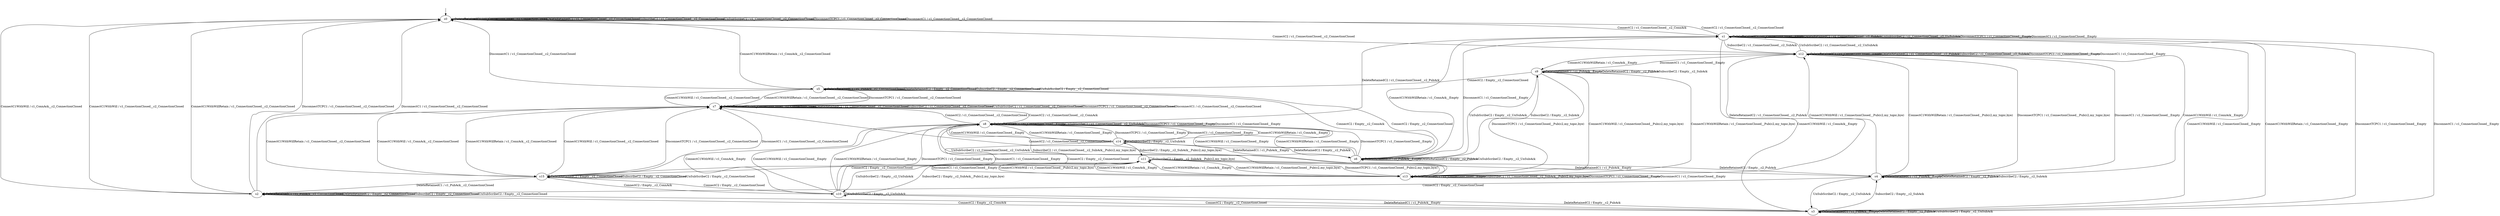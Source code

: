 digraph h4 {
s0 [label="s0"];
s1 [label="s1"];
s2 [label="s2"];
s5 [label="s5"];
s3 [label="s3"];
s6 [label="s6"];
s7 [label="s7"];
s12 [label="s12"];
s4 [label="s4"];
s8 [label="s8"];
s9 [label="s9"];
s15 [label="s15"];
s10 [label="s10"];
s13 [label="s13"];
s14 [label="s14"];
s11 [label="s11"];
s0 -> s1 [label="ConnectC2 / c1_ConnectionClosed__c2_ConnAck"];
s0 -> s2 [label="ConnectC1WithWill / c1_ConnAck__c2_ConnectionClosed"];
s0 -> s5 [label="ConnectC1WithWillRetain / c1_ConnAck__c2_ConnectionClosed"];
s0 -> s0 [label="DeleteRetainedC1 / c1_ConnectionClosed__c2_ConnectionClosed"];
s0 -> s0 [label="DeleteRetainedC2 / c1_ConnectionClosed__c2_ConnectionClosed"];
s0 -> s0 [label="SubscribeC2 / c1_ConnectionClosed__c2_ConnectionClosed"];
s0 -> s0 [label="UnSubScribeC2 / c1_ConnectionClosed__c2_ConnectionClosed"];
s0 -> s0 [label="DisconnectTCPC1 / c1_ConnectionClosed__c2_ConnectionClosed"];
s0 -> s0 [label="DisconnectC1 / c1_ConnectionClosed__c2_ConnectionClosed"];
s1 -> s0 [label="ConnectC2 / c1_ConnectionClosed__c2_ConnectionClosed"];
s1 -> s3 [label="ConnectC1WithWill / c1_ConnAck__Empty"];
s1 -> s6 [label="ConnectC1WithWillRetain / c1_ConnAck__Empty"];
s1 -> s1 [label="DeleteRetainedC1 / c1_ConnectionClosed__Empty"];
s1 -> s1 [label="DeleteRetainedC2 / c1_ConnectionClosed__c2_PubAck"];
s1 -> s12 [label="SubscribeC2 / c1_ConnectionClosed__c2_SubAck"];
s1 -> s1 [label="UnSubScribeC2 / c1_ConnectionClosed__c2_UnSubAck"];
s1 -> s1 [label="DisconnectTCPC1 / c1_ConnectionClosed__Empty"];
s1 -> s1 [label="DisconnectC1 / c1_ConnectionClosed__Empty"];
s2 -> s3 [label="ConnectC2 / Empty__c2_ConnAck"];
s2 -> s0 [label="ConnectC1WithWill / c1_ConnectionClosed__c2_ConnectionClosed"];
s2 -> s0 [label="ConnectC1WithWillRetain / c1_ConnectionClosed__c2_ConnectionClosed"];
s2 -> s2 [label="DeleteRetainedC1 / c1_PubAck__c2_ConnectionClosed"];
s2 -> s2 [label="DeleteRetainedC2 / Empty__c2_ConnectionClosed"];
s2 -> s2 [label="SubscribeC2 / Empty__c2_ConnectionClosed"];
s2 -> s2 [label="UnSubScribeC2 / Empty__c2_ConnectionClosed"];
s2 -> s0 [label="DisconnectTCPC1 / c1_ConnectionClosed__c2_ConnectionClosed"];
s2 -> s0 [label="DisconnectC1 / c1_ConnectionClosed__c2_ConnectionClosed"];
s5 -> s6 [label="ConnectC2 / Empty__c2_ConnAck"];
s5 -> s7 [label="ConnectC1WithWill / c1_ConnectionClosed__c2_ConnectionClosed"];
s5 -> s7 [label="ConnectC1WithWillRetain / c1_ConnectionClosed__c2_ConnectionClosed"];
s5 -> s5 [label="DeleteRetainedC1 / c1_PubAck__c2_ConnectionClosed"];
s5 -> s5 [label="DeleteRetainedC2 / Empty__c2_ConnectionClosed"];
s5 -> s5 [label="SubscribeC2 / Empty__c2_ConnectionClosed"];
s5 -> s5 [label="UnSubScribeC2 / Empty__c2_ConnectionClosed"];
s5 -> s7 [label="DisconnectTCPC1 / c1_ConnectionClosed__c2_ConnectionClosed"];
s5 -> s0 [label="DisconnectC1 / c1_ConnectionClosed__c2_ConnectionClosed"];
s3 -> s2 [label="ConnectC2 / Empty__c2_ConnectionClosed"];
s3 -> s1 [label="ConnectC1WithWill / c1_ConnectionClosed__Empty"];
s3 -> s1 [label="ConnectC1WithWillRetain / c1_ConnectionClosed__Empty"];
s3 -> s3 [label="DeleteRetainedC1 / c1_PubAck__Empty"];
s3 -> s3 [label="DeleteRetainedC2 / Empty__c2_PubAck"];
s3 -> s4 [label="SubscribeC2 / Empty__c2_SubAck"];
s3 -> s3 [label="UnSubScribeC2 / Empty__c2_UnSubAck"];
s3 -> s1 [label="DisconnectTCPC1 / c1_ConnectionClosed__Empty"];
s3 -> s1 [label="DisconnectC1 / c1_ConnectionClosed__Empty"];
s6 -> s5 [label="ConnectC2 / Empty__c2_ConnectionClosed"];
s6 -> s8 [label="ConnectC1WithWill / c1_ConnectionClosed__Empty"];
s6 -> s8 [label="ConnectC1WithWillRetain / c1_ConnectionClosed__Empty"];
s6 -> s6 [label="DeleteRetainedC1 / c1_PubAck__Empty"];
s6 -> s6 [label="DeleteRetainedC2 / Empty__c2_PubAck"];
s6 -> s9 [label="SubscribeC2 / Empty__c2_SubAck"];
s6 -> s6 [label="UnSubScribeC2 / Empty__c2_UnSubAck"];
s6 -> s8 [label="DisconnectTCPC1 / c1_ConnectionClosed__Empty"];
s6 -> s1 [label="DisconnectC1 / c1_ConnectionClosed__Empty"];
s7 -> s8 [label="ConnectC2 / c1_ConnectionClosed__c2_ConnAck"];
s7 -> s15 [label="ConnectC1WithWill / c1_ConnAck__c2_ConnectionClosed"];
s7 -> s15 [label="ConnectC1WithWillRetain / c1_ConnAck__c2_ConnectionClosed"];
s7 -> s7 [label="DeleteRetainedC1 / c1_ConnectionClosed__c2_ConnectionClosed"];
s7 -> s7 [label="DeleteRetainedC2 / c1_ConnectionClosed__c2_ConnectionClosed"];
s7 -> s7 [label="SubscribeC2 / c1_ConnectionClosed__c2_ConnectionClosed"];
s7 -> s7 [label="UnSubScribeC2 / c1_ConnectionClosed__c2_ConnectionClosed"];
s7 -> s7 [label="DisconnectTCPC1 / c1_ConnectionClosed__c2_ConnectionClosed"];
s7 -> s7 [label="DisconnectC1 / c1_ConnectionClosed__c2_ConnectionClosed"];
s12 -> s0 [label="ConnectC2 / c1_ConnectionClosed__c2_ConnectionClosed"];
s12 -> s4 [label="ConnectC1WithWill / c1_ConnAck__Empty"];
s12 -> s9 [label="ConnectC1WithWillRetain / c1_ConnAck__Empty"];
s12 -> s12 [label="DeleteRetainedC1 / c1_ConnectionClosed__Empty"];
s12 -> s12 [label="DeleteRetainedC2 / c1_ConnectionClosed__c2_PubAck"];
s12 -> s12 [label="SubscribeC2 / c1_ConnectionClosed__c2_SubAck"];
s12 -> s1 [label="UnSubScribeC2 / c1_ConnectionClosed__c2_UnSubAck"];
s12 -> s12 [label="DisconnectTCPC1 / c1_ConnectionClosed__Empty"];
s12 -> s12 [label="DisconnectC1 / c1_ConnectionClosed__Empty"];
s4 -> s2 [label="ConnectC2 / Empty__c2_ConnectionClosed"];
s4 -> s12 [label="ConnectC1WithWill / c1_ConnectionClosed__Pub(c2,my_topic,bye)"];
s4 -> s12 [label="ConnectC1WithWillRetain / c1_ConnectionClosed__Pub(c2,my_topic,bye)"];
s4 -> s4 [label="DeleteRetainedC1 / c1_PubAck__Empty"];
s4 -> s4 [label="DeleteRetainedC2 / Empty__c2_PubAck"];
s4 -> s4 [label="SubscribeC2 / Empty__c2_SubAck"];
s4 -> s3 [label="UnSubScribeC2 / Empty__c2_UnSubAck"];
s4 -> s12 [label="DisconnectTCPC1 / c1_ConnectionClosed__Pub(c2,my_topic,bye)"];
s4 -> s12 [label="DisconnectC1 / c1_ConnectionClosed__Empty"];
s8 -> s7 [label="ConnectC2 / c1_ConnectionClosed__c2_ConnectionClosed"];
s8 -> s10 [label="ConnectC1WithWill / c1_ConnAck__Empty"];
s8 -> s14 [label="ConnectC1WithWillRetain / c1_ConnAck__Empty"];
s8 -> s8 [label="DeleteRetainedC1 / c1_ConnectionClosed__Empty"];
s8 -> s1 [label="DeleteRetainedC2 / c1_ConnectionClosed__c2_PubAck"];
s8 -> s13 [label="SubscribeC2 / c1_ConnectionClosed__c2_SubAck__Pub(c2,my_topic,bye)"];
s8 -> s8 [label="UnSubScribeC2 / c1_ConnectionClosed__c2_UnSubAck"];
s8 -> s8 [label="DisconnectTCPC1 / c1_ConnectionClosed__Empty"];
s8 -> s8 [label="DisconnectC1 / c1_ConnectionClosed__Empty"];
s9 -> s5 [label="ConnectC2 / Empty__c2_ConnectionClosed"];
s9 -> s13 [label="ConnectC1WithWill / c1_ConnectionClosed__Pub(c2,my_topic,bye)"];
s9 -> s13 [label="ConnectC1WithWillRetain / c1_ConnectionClosed__Pub(c2,my_topic,bye)"];
s9 -> s9 [label="DeleteRetainedC1 / c1_PubAck__Empty"];
s9 -> s9 [label="DeleteRetainedC2 / Empty__c2_PubAck"];
s9 -> s9 [label="SubscribeC2 / Empty__c2_SubAck"];
s9 -> s6 [label="UnSubScribeC2 / Empty__c2_UnSubAck"];
s9 -> s13 [label="DisconnectTCPC1 / c1_ConnectionClosed__Pub(c2,my_topic,bye)"];
s9 -> s12 [label="DisconnectC1 / c1_ConnectionClosed__Empty"];
s15 -> s10 [label="ConnectC2 / Empty__c2_ConnAck"];
s15 -> s7 [label="ConnectC1WithWill / c1_ConnectionClosed__c2_ConnectionClosed"];
s15 -> s7 [label="ConnectC1WithWillRetain / c1_ConnectionClosed__c2_ConnectionClosed"];
s15 -> s2 [label="DeleteRetainedC1 / c1_PubAck__c2_ConnectionClosed"];
s15 -> s15 [label="DeleteRetainedC2 / Empty__c2_ConnectionClosed"];
s15 -> s15 [label="SubscribeC2 / Empty__c2_ConnectionClosed"];
s15 -> s15 [label="UnSubScribeC2 / Empty__c2_ConnectionClosed"];
s15 -> s7 [label="DisconnectTCPC1 / c1_ConnectionClosed__c2_ConnectionClosed"];
s15 -> s7 [label="DisconnectC1 / c1_ConnectionClosed__c2_ConnectionClosed"];
s10 -> s15 [label="ConnectC2 / Empty__c2_ConnectionClosed"];
s10 -> s8 [label="ConnectC1WithWill / c1_ConnectionClosed__Empty"];
s10 -> s8 [label="ConnectC1WithWillRetain / c1_ConnectionClosed__Empty"];
s10 -> s3 [label="DeleteRetainedC1 / c1_PubAck__Empty"];
s10 -> s3 [label="DeleteRetainedC2 / Empty__c2_PubAck"];
s10 -> s11 [label="SubscribeC2 / Empty__c2_SubAck__Pub(c2,my_topic,bye)"];
s10 -> s10 [label="UnSubScribeC2 / Empty__c2_UnSubAck"];
s10 -> s8 [label="DisconnectTCPC1 / c1_ConnectionClosed__Empty"];
s10 -> s8 [label="DisconnectC1 / c1_ConnectionClosed__Empty"];
s13 -> s7 [label="ConnectC2 / c1_ConnectionClosed__c2_ConnectionClosed"];
s13 -> s11 [label="ConnectC1WithWill / c1_ConnAck__Empty"];
s13 -> s11 [label="ConnectC1WithWillRetain / c1_ConnAck__Empty"];
s13 -> s13 [label="DeleteRetainedC1 / c1_ConnectionClosed__Empty"];
s13 -> s12 [label="DeleteRetainedC2 / c1_ConnectionClosed__c2_PubAck"];
s13 -> s13 [label="SubscribeC2 / c1_ConnectionClosed__c2_SubAck__Pub(c2,my_topic,bye)"];
s13 -> s8 [label="UnSubScribeC2 / c1_ConnectionClosed__c2_UnSubAck"];
s13 -> s13 [label="DisconnectTCPC1 / c1_ConnectionClosed__Empty"];
s13 -> s13 [label="DisconnectC1 / c1_ConnectionClosed__Empty"];
s14 -> s15 [label="ConnectC2 / Empty__c2_ConnectionClosed"];
s14 -> s8 [label="ConnectC1WithWill / c1_ConnectionClosed__Empty"];
s14 -> s8 [label="ConnectC1WithWillRetain / c1_ConnectionClosed__Empty"];
s14 -> s6 [label="DeleteRetainedC1 / c1_PubAck__Empty"];
s14 -> s6 [label="DeleteRetainedC2 / Empty__c2_PubAck"];
s14 -> s11 [label="SubscribeC2 / Empty__c2_SubAck__Pub(c2,my_topic,bye)"];
s14 -> s14 [label="UnSubScribeC2 / Empty__c2_UnSubAck"];
s14 -> s8 [label="DisconnectTCPC1 / c1_ConnectionClosed__Empty"];
s14 -> s8 [label="DisconnectC1 / c1_ConnectionClosed__Empty"];
s11 -> s15 [label="ConnectC2 / Empty__c2_ConnectionClosed"];
s11 -> s13 [label="ConnectC1WithWill / c1_ConnectionClosed__Pub(c2,my_topic,bye)"];
s11 -> s13 [label="ConnectC1WithWillRetain / c1_ConnectionClosed__Pub(c2,my_topic,bye)"];
s11 -> s4 [label="DeleteRetainedC1 / c1_PubAck__Empty"];
s11 -> s4 [label="DeleteRetainedC2 / Empty__c2_PubAck"];
s11 -> s11 [label="SubscribeC2 / Empty__c2_SubAck__Pub(c2,my_topic,bye)"];
s11 -> s10 [label="UnSubScribeC2 / Empty__c2_UnSubAck"];
s11 -> s13 [label="DisconnectTCPC1 / c1_ConnectionClosed__Pub(c2,my_topic,bye)"];
s11 -> s13 [label="DisconnectC1 / c1_ConnectionClosed__Empty"];
__start0 [shape=none, label=""];
__start0 -> s0 [label=""];
}
